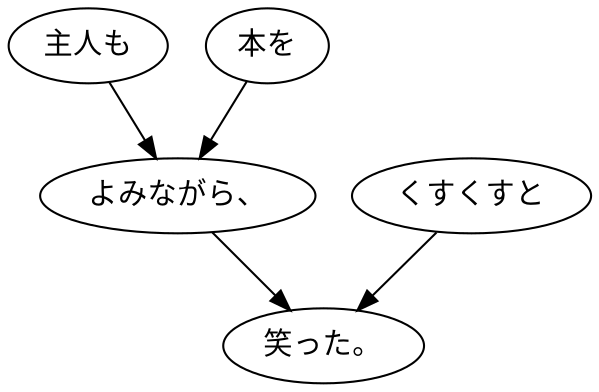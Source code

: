 digraph graph8228 {
	node0 [label="主人も"];
	node1 [label="本を"];
	node2 [label="よみながら、"];
	node3 [label="くすくすと"];
	node4 [label="笑った。"];
	node0 -> node2;
	node1 -> node2;
	node2 -> node4;
	node3 -> node4;
}
